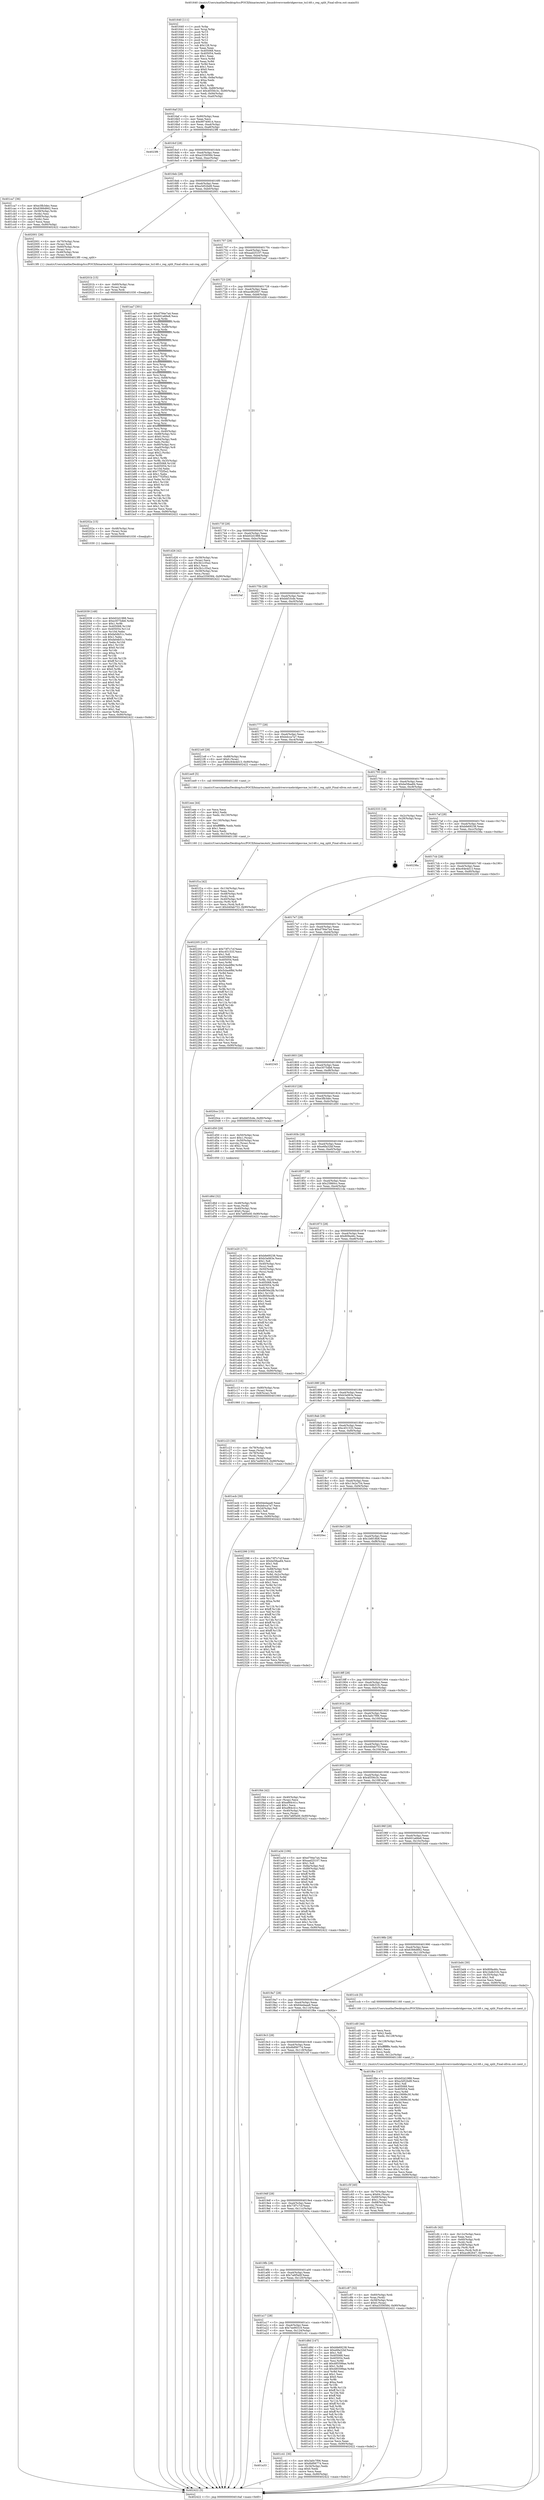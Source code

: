 digraph "0x401640" {
  label = "0x401640 (/mnt/c/Users/mathe/Desktop/tcc/POCII/binaries/extr_linuxdriversvmebridgesvme_tsi148.c_reg_split_Final-ollvm.out::main(0))"
  labelloc = "t"
  node[shape=record]

  Entry [label="",width=0.3,height=0.3,shape=circle,fillcolor=black,style=filled]
  "0x4016af" [label="{
     0x4016af [32]\l
     | [instrs]\l
     &nbsp;&nbsp;0x4016af \<+6\>: mov -0x90(%rbp),%eax\l
     &nbsp;&nbsp;0x4016b5 \<+2\>: mov %eax,%ecx\l
     &nbsp;&nbsp;0x4016b7 \<+6\>: sub $0x99740614,%ecx\l
     &nbsp;&nbsp;0x4016bd \<+6\>: mov %eax,-0xa4(%rbp)\l
     &nbsp;&nbsp;0x4016c3 \<+6\>: mov %ecx,-0xa8(%rbp)\l
     &nbsp;&nbsp;0x4016c9 \<+6\>: je 00000000004023f6 \<main+0xdb6\>\l
  }"]
  "0x4023f6" [label="{
     0x4023f6\l
  }", style=dashed]
  "0x4016cf" [label="{
     0x4016cf [28]\l
     | [instrs]\l
     &nbsp;&nbsp;0x4016cf \<+5\>: jmp 00000000004016d4 \<main+0x94\>\l
     &nbsp;&nbsp;0x4016d4 \<+6\>: mov -0xa4(%rbp),%eax\l
     &nbsp;&nbsp;0x4016da \<+5\>: sub $0xa3356584,%eax\l
     &nbsp;&nbsp;0x4016df \<+6\>: mov %eax,-0xac(%rbp)\l
     &nbsp;&nbsp;0x4016e5 \<+6\>: je 0000000000401ca7 \<main+0x667\>\l
  }"]
  Exit [label="",width=0.3,height=0.3,shape=circle,fillcolor=black,style=filled,peripheries=2]
  "0x401ca7" [label="{
     0x401ca7 [36]\l
     | [instrs]\l
     &nbsp;&nbsp;0x401ca7 \<+5\>: mov $0xe3fb3dec,%eax\l
     &nbsp;&nbsp;0x401cac \<+5\>: mov $0x6366d662,%ecx\l
     &nbsp;&nbsp;0x401cb1 \<+4\>: mov -0x58(%rbp),%rdx\l
     &nbsp;&nbsp;0x401cb5 \<+2\>: mov (%rdx),%esi\l
     &nbsp;&nbsp;0x401cb7 \<+4\>: mov -0x68(%rbp),%rdx\l
     &nbsp;&nbsp;0x401cbb \<+2\>: cmp (%rdx),%esi\l
     &nbsp;&nbsp;0x401cbd \<+3\>: cmovl %ecx,%eax\l
     &nbsp;&nbsp;0x401cc0 \<+6\>: mov %eax,-0x90(%rbp)\l
     &nbsp;&nbsp;0x401cc6 \<+5\>: jmp 0000000000402422 \<main+0xde2\>\l
  }"]
  "0x4016eb" [label="{
     0x4016eb [28]\l
     | [instrs]\l
     &nbsp;&nbsp;0x4016eb \<+5\>: jmp 00000000004016f0 \<main+0xb0\>\l
     &nbsp;&nbsp;0x4016f0 \<+6\>: mov -0xa4(%rbp),%eax\l
     &nbsp;&nbsp;0x4016f6 \<+5\>: sub $0xa3d52bd9,%eax\l
     &nbsp;&nbsp;0x4016fb \<+6\>: mov %eax,-0xb0(%rbp)\l
     &nbsp;&nbsp;0x401701 \<+6\>: je 0000000000402001 \<main+0x9c1\>\l
  }"]
  "0x402039" [label="{
     0x402039 [149]\l
     | [instrs]\l
     &nbsp;&nbsp;0x402039 \<+5\>: mov $0xb02d1988,%ecx\l
     &nbsp;&nbsp;0x40203e \<+6\>: mov $0xe3075db6,%r8d\l
     &nbsp;&nbsp;0x402044 \<+3\>: mov $0x1,%r9b\l
     &nbsp;&nbsp;0x402047 \<+8\>: mov 0x405068,%r10d\l
     &nbsp;&nbsp;0x40204f \<+8\>: mov 0x405054,%r11d\l
     &nbsp;&nbsp;0x402057 \<+3\>: mov %r10d,%ebx\l
     &nbsp;&nbsp;0x40205a \<+6\>: sub $0xfa0db51c,%ebx\l
     &nbsp;&nbsp;0x402060 \<+3\>: sub $0x1,%ebx\l
     &nbsp;&nbsp;0x402063 \<+6\>: add $0xfa0db51c,%ebx\l
     &nbsp;&nbsp;0x402069 \<+4\>: imul %ebx,%r10d\l
     &nbsp;&nbsp;0x40206d \<+4\>: and $0x1,%r10d\l
     &nbsp;&nbsp;0x402071 \<+4\>: cmp $0x0,%r10d\l
     &nbsp;&nbsp;0x402075 \<+4\>: sete %r14b\l
     &nbsp;&nbsp;0x402079 \<+4\>: cmp $0xa,%r11d\l
     &nbsp;&nbsp;0x40207d \<+4\>: setl %r15b\l
     &nbsp;&nbsp;0x402081 \<+3\>: mov %r14b,%r12b\l
     &nbsp;&nbsp;0x402084 \<+4\>: xor $0xff,%r12b\l
     &nbsp;&nbsp;0x402088 \<+3\>: mov %r15b,%r13b\l
     &nbsp;&nbsp;0x40208b \<+4\>: xor $0xff,%r13b\l
     &nbsp;&nbsp;0x40208f \<+4\>: xor $0x0,%r9b\l
     &nbsp;&nbsp;0x402093 \<+3\>: mov %r12b,%al\l
     &nbsp;&nbsp;0x402096 \<+2\>: and $0x0,%al\l
     &nbsp;&nbsp;0x402098 \<+3\>: and %r9b,%r14b\l
     &nbsp;&nbsp;0x40209b \<+3\>: mov %r13b,%dl\l
     &nbsp;&nbsp;0x40209e \<+3\>: and $0x0,%dl\l
     &nbsp;&nbsp;0x4020a1 \<+3\>: and %r9b,%r15b\l
     &nbsp;&nbsp;0x4020a4 \<+3\>: or %r14b,%al\l
     &nbsp;&nbsp;0x4020a7 \<+3\>: or %r15b,%dl\l
     &nbsp;&nbsp;0x4020aa \<+2\>: xor %dl,%al\l
     &nbsp;&nbsp;0x4020ac \<+3\>: or %r13b,%r12b\l
     &nbsp;&nbsp;0x4020af \<+4\>: xor $0xff,%r12b\l
     &nbsp;&nbsp;0x4020b3 \<+4\>: or $0x0,%r9b\l
     &nbsp;&nbsp;0x4020b7 \<+3\>: and %r9b,%r12b\l
     &nbsp;&nbsp;0x4020ba \<+3\>: or %r12b,%al\l
     &nbsp;&nbsp;0x4020bd \<+2\>: test $0x1,%al\l
     &nbsp;&nbsp;0x4020bf \<+4\>: cmovne %r8d,%ecx\l
     &nbsp;&nbsp;0x4020c3 \<+6\>: mov %ecx,-0x90(%rbp)\l
     &nbsp;&nbsp;0x4020c9 \<+5\>: jmp 0000000000402422 \<main+0xde2\>\l
  }"]
  "0x402001" [label="{
     0x402001 [26]\l
     | [instrs]\l
     &nbsp;&nbsp;0x402001 \<+4\>: mov -0x70(%rbp),%rax\l
     &nbsp;&nbsp;0x402005 \<+3\>: mov (%rax),%rdi\l
     &nbsp;&nbsp;0x402008 \<+4\>: mov -0x60(%rbp),%rax\l
     &nbsp;&nbsp;0x40200c \<+3\>: mov (%rax),%rsi\l
     &nbsp;&nbsp;0x40200f \<+4\>: mov -0x48(%rbp),%rax\l
     &nbsp;&nbsp;0x402013 \<+3\>: mov (%rax),%rdx\l
     &nbsp;&nbsp;0x402016 \<+5\>: call 00000000004013f0 \<reg_split\>\l
     | [calls]\l
     &nbsp;&nbsp;0x4013f0 \{1\} (/mnt/c/Users/mathe/Desktop/tcc/POCII/binaries/extr_linuxdriversvmebridgesvme_tsi148.c_reg_split_Final-ollvm.out::reg_split)\l
  }"]
  "0x401707" [label="{
     0x401707 [28]\l
     | [instrs]\l
     &nbsp;&nbsp;0x401707 \<+5\>: jmp 000000000040170c \<main+0xcc\>\l
     &nbsp;&nbsp;0x40170c \<+6\>: mov -0xa4(%rbp),%eax\l
     &nbsp;&nbsp;0x401712 \<+5\>: sub $0xaad25107,%eax\l
     &nbsp;&nbsp;0x401717 \<+6\>: mov %eax,-0xb4(%rbp)\l
     &nbsp;&nbsp;0x40171d \<+6\>: je 0000000000401aa7 \<main+0x467\>\l
  }"]
  "0x40202a" [label="{
     0x40202a [15]\l
     | [instrs]\l
     &nbsp;&nbsp;0x40202a \<+4\>: mov -0x48(%rbp),%rax\l
     &nbsp;&nbsp;0x40202e \<+3\>: mov (%rax),%rax\l
     &nbsp;&nbsp;0x402031 \<+3\>: mov %rax,%rdi\l
     &nbsp;&nbsp;0x402034 \<+5\>: call 0000000000401030 \<free@plt\>\l
     | [calls]\l
     &nbsp;&nbsp;0x401030 \{1\} (unknown)\l
  }"]
  "0x401aa7" [label="{
     0x401aa7 [301]\l
     | [instrs]\l
     &nbsp;&nbsp;0x401aa7 \<+5\>: mov $0xd794e7a4,%eax\l
     &nbsp;&nbsp;0x401aac \<+5\>: mov $0x601a66e8,%ecx\l
     &nbsp;&nbsp;0x401ab1 \<+3\>: mov %rsp,%rdx\l
     &nbsp;&nbsp;0x401ab4 \<+4\>: add $0xfffffffffffffff0,%rdx\l
     &nbsp;&nbsp;0x401ab8 \<+3\>: mov %rdx,%rsp\l
     &nbsp;&nbsp;0x401abb \<+7\>: mov %rdx,-0x88(%rbp)\l
     &nbsp;&nbsp;0x401ac2 \<+3\>: mov %rsp,%rdx\l
     &nbsp;&nbsp;0x401ac5 \<+4\>: add $0xfffffffffffffff0,%rdx\l
     &nbsp;&nbsp;0x401ac9 \<+3\>: mov %rdx,%rsp\l
     &nbsp;&nbsp;0x401acc \<+3\>: mov %rsp,%rsi\l
     &nbsp;&nbsp;0x401acf \<+4\>: add $0xfffffffffffffff0,%rsi\l
     &nbsp;&nbsp;0x401ad3 \<+3\>: mov %rsi,%rsp\l
     &nbsp;&nbsp;0x401ad6 \<+4\>: mov %rsi,-0x80(%rbp)\l
     &nbsp;&nbsp;0x401ada \<+3\>: mov %rsp,%rsi\l
     &nbsp;&nbsp;0x401add \<+4\>: add $0xfffffffffffffff0,%rsi\l
     &nbsp;&nbsp;0x401ae1 \<+3\>: mov %rsi,%rsp\l
     &nbsp;&nbsp;0x401ae4 \<+4\>: mov %rsi,-0x78(%rbp)\l
     &nbsp;&nbsp;0x401ae8 \<+3\>: mov %rsp,%rsi\l
     &nbsp;&nbsp;0x401aeb \<+4\>: add $0xfffffffffffffff0,%rsi\l
     &nbsp;&nbsp;0x401aef \<+3\>: mov %rsi,%rsp\l
     &nbsp;&nbsp;0x401af2 \<+4\>: mov %rsi,-0x70(%rbp)\l
     &nbsp;&nbsp;0x401af6 \<+3\>: mov %rsp,%rsi\l
     &nbsp;&nbsp;0x401af9 \<+4\>: add $0xfffffffffffffff0,%rsi\l
     &nbsp;&nbsp;0x401afd \<+3\>: mov %rsi,%rsp\l
     &nbsp;&nbsp;0x401b00 \<+4\>: mov %rsi,-0x68(%rbp)\l
     &nbsp;&nbsp;0x401b04 \<+3\>: mov %rsp,%rsi\l
     &nbsp;&nbsp;0x401b07 \<+4\>: add $0xfffffffffffffff0,%rsi\l
     &nbsp;&nbsp;0x401b0b \<+3\>: mov %rsi,%rsp\l
     &nbsp;&nbsp;0x401b0e \<+4\>: mov %rsi,-0x60(%rbp)\l
     &nbsp;&nbsp;0x401b12 \<+3\>: mov %rsp,%rsi\l
     &nbsp;&nbsp;0x401b15 \<+4\>: add $0xfffffffffffffff0,%rsi\l
     &nbsp;&nbsp;0x401b19 \<+3\>: mov %rsi,%rsp\l
     &nbsp;&nbsp;0x401b1c \<+4\>: mov %rsi,-0x58(%rbp)\l
     &nbsp;&nbsp;0x401b20 \<+3\>: mov %rsp,%rsi\l
     &nbsp;&nbsp;0x401b23 \<+4\>: add $0xfffffffffffffff0,%rsi\l
     &nbsp;&nbsp;0x401b27 \<+3\>: mov %rsi,%rsp\l
     &nbsp;&nbsp;0x401b2a \<+4\>: mov %rsi,-0x50(%rbp)\l
     &nbsp;&nbsp;0x401b2e \<+3\>: mov %rsp,%rsi\l
     &nbsp;&nbsp;0x401b31 \<+4\>: add $0xfffffffffffffff0,%rsi\l
     &nbsp;&nbsp;0x401b35 \<+3\>: mov %rsi,%rsp\l
     &nbsp;&nbsp;0x401b38 \<+4\>: mov %rsi,-0x48(%rbp)\l
     &nbsp;&nbsp;0x401b3c \<+3\>: mov %rsp,%rsi\l
     &nbsp;&nbsp;0x401b3f \<+4\>: add $0xfffffffffffffff0,%rsi\l
     &nbsp;&nbsp;0x401b43 \<+3\>: mov %rsi,%rsp\l
     &nbsp;&nbsp;0x401b46 \<+4\>: mov %rsi,-0x40(%rbp)\l
     &nbsp;&nbsp;0x401b4a \<+7\>: mov -0x88(%rbp),%rsi\l
     &nbsp;&nbsp;0x401b51 \<+6\>: movl $0x0,(%rsi)\l
     &nbsp;&nbsp;0x401b57 \<+6\>: mov -0x94(%rbp),%edi\l
     &nbsp;&nbsp;0x401b5d \<+2\>: mov %edi,(%rdx)\l
     &nbsp;&nbsp;0x401b5f \<+4\>: mov -0x80(%rbp),%rsi\l
     &nbsp;&nbsp;0x401b63 \<+7\>: mov -0xa0(%rbp),%r8\l
     &nbsp;&nbsp;0x401b6a \<+3\>: mov %r8,(%rsi)\l
     &nbsp;&nbsp;0x401b6d \<+3\>: cmpl $0x2,(%rdx)\l
     &nbsp;&nbsp;0x401b70 \<+4\>: setne %r9b\l
     &nbsp;&nbsp;0x401b74 \<+4\>: and $0x1,%r9b\l
     &nbsp;&nbsp;0x401b78 \<+4\>: mov %r9b,-0x35(%rbp)\l
     &nbsp;&nbsp;0x401b7c \<+8\>: mov 0x405068,%r10d\l
     &nbsp;&nbsp;0x401b84 \<+8\>: mov 0x405054,%r11d\l
     &nbsp;&nbsp;0x401b8c \<+3\>: mov %r10d,%ebx\l
     &nbsp;&nbsp;0x401b8f \<+6\>: add $0x77f2f5e2,%ebx\l
     &nbsp;&nbsp;0x401b95 \<+3\>: sub $0x1,%ebx\l
     &nbsp;&nbsp;0x401b98 \<+6\>: sub $0x77f2f5e2,%ebx\l
     &nbsp;&nbsp;0x401b9e \<+4\>: imul %ebx,%r10d\l
     &nbsp;&nbsp;0x401ba2 \<+4\>: and $0x1,%r10d\l
     &nbsp;&nbsp;0x401ba6 \<+4\>: cmp $0x0,%r10d\l
     &nbsp;&nbsp;0x401baa \<+4\>: sete %r9b\l
     &nbsp;&nbsp;0x401bae \<+4\>: cmp $0xa,%r11d\l
     &nbsp;&nbsp;0x401bb2 \<+4\>: setl %r14b\l
     &nbsp;&nbsp;0x401bb6 \<+3\>: mov %r9b,%r15b\l
     &nbsp;&nbsp;0x401bb9 \<+3\>: and %r14b,%r15b\l
     &nbsp;&nbsp;0x401bbc \<+3\>: xor %r14b,%r9b\l
     &nbsp;&nbsp;0x401bbf \<+3\>: or %r9b,%r15b\l
     &nbsp;&nbsp;0x401bc2 \<+4\>: test $0x1,%r15b\l
     &nbsp;&nbsp;0x401bc6 \<+3\>: cmovne %ecx,%eax\l
     &nbsp;&nbsp;0x401bc9 \<+6\>: mov %eax,-0x90(%rbp)\l
     &nbsp;&nbsp;0x401bcf \<+5\>: jmp 0000000000402422 \<main+0xde2\>\l
  }"]
  "0x401723" [label="{
     0x401723 [28]\l
     | [instrs]\l
     &nbsp;&nbsp;0x401723 \<+5\>: jmp 0000000000401728 \<main+0xe8\>\l
     &nbsp;&nbsp;0x401728 \<+6\>: mov -0xa4(%rbp),%eax\l
     &nbsp;&nbsp;0x40172e \<+5\>: sub $0xacd62647,%eax\l
     &nbsp;&nbsp;0x401733 \<+6\>: mov %eax,-0xb8(%rbp)\l
     &nbsp;&nbsp;0x401739 \<+6\>: je 0000000000401d26 \<main+0x6e6\>\l
  }"]
  "0x40201b" [label="{
     0x40201b [15]\l
     | [instrs]\l
     &nbsp;&nbsp;0x40201b \<+4\>: mov -0x60(%rbp),%rax\l
     &nbsp;&nbsp;0x40201f \<+3\>: mov (%rax),%rax\l
     &nbsp;&nbsp;0x402022 \<+3\>: mov %rax,%rdi\l
     &nbsp;&nbsp;0x402025 \<+5\>: call 0000000000401030 \<free@plt\>\l
     | [calls]\l
     &nbsp;&nbsp;0x401030 \{1\} (unknown)\l
  }"]
  "0x401d26" [label="{
     0x401d26 [42]\l
     | [instrs]\l
     &nbsp;&nbsp;0x401d26 \<+4\>: mov -0x58(%rbp),%rax\l
     &nbsp;&nbsp;0x401d2a \<+2\>: mov (%rax),%ecx\l
     &nbsp;&nbsp;0x401d2c \<+6\>: sub $0x3b1c35a2,%ecx\l
     &nbsp;&nbsp;0x401d32 \<+3\>: add $0x1,%ecx\l
     &nbsp;&nbsp;0x401d35 \<+6\>: add $0x3b1c35a2,%ecx\l
     &nbsp;&nbsp;0x401d3b \<+4\>: mov -0x58(%rbp),%rax\l
     &nbsp;&nbsp;0x401d3f \<+2\>: mov %ecx,(%rax)\l
     &nbsp;&nbsp;0x401d41 \<+10\>: movl $0xa3356584,-0x90(%rbp)\l
     &nbsp;&nbsp;0x401d4b \<+5\>: jmp 0000000000402422 \<main+0xde2\>\l
  }"]
  "0x40173f" [label="{
     0x40173f [28]\l
     | [instrs]\l
     &nbsp;&nbsp;0x40173f \<+5\>: jmp 0000000000401744 \<main+0x104\>\l
     &nbsp;&nbsp;0x401744 \<+6\>: mov -0xa4(%rbp),%eax\l
     &nbsp;&nbsp;0x40174a \<+5\>: sub $0xb02d1988,%eax\l
     &nbsp;&nbsp;0x40174f \<+6\>: mov %eax,-0xbc(%rbp)\l
     &nbsp;&nbsp;0x401755 \<+6\>: je 00000000004023af \<main+0xd6f\>\l
  }"]
  "0x401f1a" [label="{
     0x401f1a [42]\l
     | [instrs]\l
     &nbsp;&nbsp;0x401f1a \<+6\>: mov -0x134(%rbp),%ecx\l
     &nbsp;&nbsp;0x401f20 \<+3\>: imul %eax,%ecx\l
     &nbsp;&nbsp;0x401f23 \<+4\>: mov -0x48(%rbp),%rdi\l
     &nbsp;&nbsp;0x401f27 \<+3\>: mov (%rdi),%rdi\l
     &nbsp;&nbsp;0x401f2a \<+4\>: mov -0x40(%rbp),%r8\l
     &nbsp;&nbsp;0x401f2e \<+3\>: movslq (%r8),%r8\l
     &nbsp;&nbsp;0x401f31 \<+4\>: mov %ecx,(%rdi,%r8,4)\l
     &nbsp;&nbsp;0x401f35 \<+10\>: movl $0x440ab753,-0x90(%rbp)\l
     &nbsp;&nbsp;0x401f3f \<+5\>: jmp 0000000000402422 \<main+0xde2\>\l
  }"]
  "0x4023af" [label="{
     0x4023af\l
  }", style=dashed]
  "0x40175b" [label="{
     0x40175b [28]\l
     | [instrs]\l
     &nbsp;&nbsp;0x40175b \<+5\>: jmp 0000000000401760 \<main+0x120\>\l
     &nbsp;&nbsp;0x401760 \<+6\>: mov -0xa4(%rbp),%eax\l
     &nbsp;&nbsp;0x401766 \<+5\>: sub $0xbbf1fcde,%eax\l
     &nbsp;&nbsp;0x40176b \<+6\>: mov %eax,-0xc0(%rbp)\l
     &nbsp;&nbsp;0x401771 \<+6\>: je 00000000004021e9 \<main+0xba9\>\l
  }"]
  "0x401eee" [label="{
     0x401eee [44]\l
     | [instrs]\l
     &nbsp;&nbsp;0x401eee \<+2\>: xor %ecx,%ecx\l
     &nbsp;&nbsp;0x401ef0 \<+5\>: mov $0x2,%edx\l
     &nbsp;&nbsp;0x401ef5 \<+6\>: mov %edx,-0x130(%rbp)\l
     &nbsp;&nbsp;0x401efb \<+1\>: cltd\l
     &nbsp;&nbsp;0x401efc \<+6\>: mov -0x130(%rbp),%esi\l
     &nbsp;&nbsp;0x401f02 \<+2\>: idiv %esi\l
     &nbsp;&nbsp;0x401f04 \<+6\>: imul $0xfffffffe,%edx,%edx\l
     &nbsp;&nbsp;0x401f0a \<+3\>: sub $0x1,%ecx\l
     &nbsp;&nbsp;0x401f0d \<+2\>: sub %ecx,%edx\l
     &nbsp;&nbsp;0x401f0f \<+6\>: mov %edx,-0x134(%rbp)\l
     &nbsp;&nbsp;0x401f15 \<+5\>: call 0000000000401160 \<next_i\>\l
     | [calls]\l
     &nbsp;&nbsp;0x401160 \{1\} (/mnt/c/Users/mathe/Desktop/tcc/POCII/binaries/extr_linuxdriversvmebridgesvme_tsi148.c_reg_split_Final-ollvm.out::next_i)\l
  }"]
  "0x4021e9" [label="{
     0x4021e9 [28]\l
     | [instrs]\l
     &nbsp;&nbsp;0x4021e9 \<+7\>: mov -0x88(%rbp),%rax\l
     &nbsp;&nbsp;0x4021f0 \<+6\>: movl $0x0,(%rax)\l
     &nbsp;&nbsp;0x4021f6 \<+10\>: movl $0xc64e4d13,-0x90(%rbp)\l
     &nbsp;&nbsp;0x402200 \<+5\>: jmp 0000000000402422 \<main+0xde2\>\l
  }"]
  "0x401777" [label="{
     0x401777 [28]\l
     | [instrs]\l
     &nbsp;&nbsp;0x401777 \<+5\>: jmp 000000000040177c \<main+0x13c\>\l
     &nbsp;&nbsp;0x40177c \<+6\>: mov -0xa4(%rbp),%eax\l
     &nbsp;&nbsp;0x401782 \<+5\>: sub $0xbdcca7a7,%eax\l
     &nbsp;&nbsp;0x401787 \<+6\>: mov %eax,-0xc4(%rbp)\l
     &nbsp;&nbsp;0x40178d \<+6\>: je 0000000000401ee9 \<main+0x8a9\>\l
  }"]
  "0x401d6d" [label="{
     0x401d6d [32]\l
     | [instrs]\l
     &nbsp;&nbsp;0x401d6d \<+4\>: mov -0x48(%rbp),%rdi\l
     &nbsp;&nbsp;0x401d71 \<+3\>: mov %rax,(%rdi)\l
     &nbsp;&nbsp;0x401d74 \<+4\>: mov -0x40(%rbp),%rax\l
     &nbsp;&nbsp;0x401d78 \<+6\>: movl $0x0,(%rax)\l
     &nbsp;&nbsp;0x401d7e \<+10\>: movl $0x7a6f5e0f,-0x90(%rbp)\l
     &nbsp;&nbsp;0x401d88 \<+5\>: jmp 0000000000402422 \<main+0xde2\>\l
  }"]
  "0x401ee9" [label="{
     0x401ee9 [5]\l
     | [instrs]\l
     &nbsp;&nbsp;0x401ee9 \<+5\>: call 0000000000401160 \<next_i\>\l
     | [calls]\l
     &nbsp;&nbsp;0x401160 \{1\} (/mnt/c/Users/mathe/Desktop/tcc/POCII/binaries/extr_linuxdriversvmebridgesvme_tsi148.c_reg_split_Final-ollvm.out::next_i)\l
  }"]
  "0x401793" [label="{
     0x401793 [28]\l
     | [instrs]\l
     &nbsp;&nbsp;0x401793 \<+5\>: jmp 0000000000401798 \<main+0x158\>\l
     &nbsp;&nbsp;0x401798 \<+6\>: mov -0xa4(%rbp),%eax\l
     &nbsp;&nbsp;0x40179e \<+5\>: sub $0xbe58aa84,%eax\l
     &nbsp;&nbsp;0x4017a3 \<+6\>: mov %eax,-0xc8(%rbp)\l
     &nbsp;&nbsp;0x4017a9 \<+6\>: je 0000000000402333 \<main+0xcf3\>\l
  }"]
  "0x401cfc" [label="{
     0x401cfc [42]\l
     | [instrs]\l
     &nbsp;&nbsp;0x401cfc \<+6\>: mov -0x12c(%rbp),%ecx\l
     &nbsp;&nbsp;0x401d02 \<+3\>: imul %eax,%ecx\l
     &nbsp;&nbsp;0x401d05 \<+4\>: mov -0x60(%rbp),%rdi\l
     &nbsp;&nbsp;0x401d09 \<+3\>: mov (%rdi),%rdi\l
     &nbsp;&nbsp;0x401d0c \<+4\>: mov -0x58(%rbp),%r8\l
     &nbsp;&nbsp;0x401d10 \<+3\>: movslq (%r8),%r8\l
     &nbsp;&nbsp;0x401d13 \<+4\>: mov %ecx,(%rdi,%r8,4)\l
     &nbsp;&nbsp;0x401d17 \<+10\>: movl $0xacd62647,-0x90(%rbp)\l
     &nbsp;&nbsp;0x401d21 \<+5\>: jmp 0000000000402422 \<main+0xde2\>\l
  }"]
  "0x402333" [label="{
     0x402333 [18]\l
     | [instrs]\l
     &nbsp;&nbsp;0x402333 \<+3\>: mov -0x2c(%rbp),%eax\l
     &nbsp;&nbsp;0x402336 \<+4\>: lea -0x28(%rbp),%rsp\l
     &nbsp;&nbsp;0x40233a \<+1\>: pop %rbx\l
     &nbsp;&nbsp;0x40233b \<+2\>: pop %r12\l
     &nbsp;&nbsp;0x40233d \<+2\>: pop %r13\l
     &nbsp;&nbsp;0x40233f \<+2\>: pop %r14\l
     &nbsp;&nbsp;0x402341 \<+2\>: pop %r15\l
     &nbsp;&nbsp;0x402343 \<+1\>: pop %rbp\l
     &nbsp;&nbsp;0x402344 \<+1\>: ret\l
  }"]
  "0x4017af" [label="{
     0x4017af [28]\l
     | [instrs]\l
     &nbsp;&nbsp;0x4017af \<+5\>: jmp 00000000004017b4 \<main+0x174\>\l
     &nbsp;&nbsp;0x4017b4 \<+6\>: mov -0xa4(%rbp),%eax\l
     &nbsp;&nbsp;0x4017ba \<+5\>: sub $0xbfe69238,%eax\l
     &nbsp;&nbsp;0x4017bf \<+6\>: mov %eax,-0xcc(%rbp)\l
     &nbsp;&nbsp;0x4017c5 \<+6\>: je 000000000040238a \<main+0xd4a\>\l
  }"]
  "0x401cd0" [label="{
     0x401cd0 [44]\l
     | [instrs]\l
     &nbsp;&nbsp;0x401cd0 \<+2\>: xor %ecx,%ecx\l
     &nbsp;&nbsp;0x401cd2 \<+5\>: mov $0x2,%edx\l
     &nbsp;&nbsp;0x401cd7 \<+6\>: mov %edx,-0x128(%rbp)\l
     &nbsp;&nbsp;0x401cdd \<+1\>: cltd\l
     &nbsp;&nbsp;0x401cde \<+6\>: mov -0x128(%rbp),%esi\l
     &nbsp;&nbsp;0x401ce4 \<+2\>: idiv %esi\l
     &nbsp;&nbsp;0x401ce6 \<+6\>: imul $0xfffffffe,%edx,%edx\l
     &nbsp;&nbsp;0x401cec \<+3\>: sub $0x1,%ecx\l
     &nbsp;&nbsp;0x401cef \<+2\>: sub %ecx,%edx\l
     &nbsp;&nbsp;0x401cf1 \<+6\>: mov %edx,-0x12c(%rbp)\l
     &nbsp;&nbsp;0x401cf7 \<+5\>: call 0000000000401160 \<next_i\>\l
     | [calls]\l
     &nbsp;&nbsp;0x401160 \{1\} (/mnt/c/Users/mathe/Desktop/tcc/POCII/binaries/extr_linuxdriversvmebridgesvme_tsi148.c_reg_split_Final-ollvm.out::next_i)\l
  }"]
  "0x40238a" [label="{
     0x40238a\l
  }", style=dashed]
  "0x4017cb" [label="{
     0x4017cb [28]\l
     | [instrs]\l
     &nbsp;&nbsp;0x4017cb \<+5\>: jmp 00000000004017d0 \<main+0x190\>\l
     &nbsp;&nbsp;0x4017d0 \<+6\>: mov -0xa4(%rbp),%eax\l
     &nbsp;&nbsp;0x4017d6 \<+5\>: sub $0xc64e4d13,%eax\l
     &nbsp;&nbsp;0x4017db \<+6\>: mov %eax,-0xd0(%rbp)\l
     &nbsp;&nbsp;0x4017e1 \<+6\>: je 0000000000402205 \<main+0xbc5\>\l
  }"]
  "0x401c87" [label="{
     0x401c87 [32]\l
     | [instrs]\l
     &nbsp;&nbsp;0x401c87 \<+4\>: mov -0x60(%rbp),%rdi\l
     &nbsp;&nbsp;0x401c8b \<+3\>: mov %rax,(%rdi)\l
     &nbsp;&nbsp;0x401c8e \<+4\>: mov -0x58(%rbp),%rax\l
     &nbsp;&nbsp;0x401c92 \<+6\>: movl $0x0,(%rax)\l
     &nbsp;&nbsp;0x401c98 \<+10\>: movl $0xa3356584,-0x90(%rbp)\l
     &nbsp;&nbsp;0x401ca2 \<+5\>: jmp 0000000000402422 \<main+0xde2\>\l
  }"]
  "0x402205" [label="{
     0x402205 [147]\l
     | [instrs]\l
     &nbsp;&nbsp;0x402205 \<+5\>: mov $0x73f7c7cf,%eax\l
     &nbsp;&nbsp;0x40220a \<+5\>: mov $0xc451533,%ecx\l
     &nbsp;&nbsp;0x40220f \<+2\>: mov $0x1,%dl\l
     &nbsp;&nbsp;0x402211 \<+7\>: mov 0x405068,%esi\l
     &nbsp;&nbsp;0x402218 \<+7\>: mov 0x405054,%edi\l
     &nbsp;&nbsp;0x40221f \<+3\>: mov %esi,%r8d\l
     &nbsp;&nbsp;0x402222 \<+7\>: add $0x5cba4f8d,%r8d\l
     &nbsp;&nbsp;0x402229 \<+4\>: sub $0x1,%r8d\l
     &nbsp;&nbsp;0x40222d \<+7\>: sub $0x5cba4f8d,%r8d\l
     &nbsp;&nbsp;0x402234 \<+4\>: imul %r8d,%esi\l
     &nbsp;&nbsp;0x402238 \<+3\>: and $0x1,%esi\l
     &nbsp;&nbsp;0x40223b \<+3\>: cmp $0x0,%esi\l
     &nbsp;&nbsp;0x40223e \<+4\>: sete %r9b\l
     &nbsp;&nbsp;0x402242 \<+3\>: cmp $0xa,%edi\l
     &nbsp;&nbsp;0x402245 \<+4\>: setl %r10b\l
     &nbsp;&nbsp;0x402249 \<+3\>: mov %r9b,%r11b\l
     &nbsp;&nbsp;0x40224c \<+4\>: xor $0xff,%r11b\l
     &nbsp;&nbsp;0x402250 \<+3\>: mov %r10b,%bl\l
     &nbsp;&nbsp;0x402253 \<+3\>: xor $0xff,%bl\l
     &nbsp;&nbsp;0x402256 \<+3\>: xor $0x1,%dl\l
     &nbsp;&nbsp;0x402259 \<+3\>: mov %r11b,%r14b\l
     &nbsp;&nbsp;0x40225c \<+4\>: and $0xff,%r14b\l
     &nbsp;&nbsp;0x402260 \<+3\>: and %dl,%r9b\l
     &nbsp;&nbsp;0x402263 \<+3\>: mov %bl,%r15b\l
     &nbsp;&nbsp;0x402266 \<+4\>: and $0xff,%r15b\l
     &nbsp;&nbsp;0x40226a \<+3\>: and %dl,%r10b\l
     &nbsp;&nbsp;0x40226d \<+3\>: or %r9b,%r14b\l
     &nbsp;&nbsp;0x402270 \<+3\>: or %r10b,%r15b\l
     &nbsp;&nbsp;0x402273 \<+3\>: xor %r15b,%r14b\l
     &nbsp;&nbsp;0x402276 \<+3\>: or %bl,%r11b\l
     &nbsp;&nbsp;0x402279 \<+4\>: xor $0xff,%r11b\l
     &nbsp;&nbsp;0x40227d \<+3\>: or $0x1,%dl\l
     &nbsp;&nbsp;0x402280 \<+3\>: and %dl,%r11b\l
     &nbsp;&nbsp;0x402283 \<+3\>: or %r11b,%r14b\l
     &nbsp;&nbsp;0x402286 \<+4\>: test $0x1,%r14b\l
     &nbsp;&nbsp;0x40228a \<+3\>: cmovne %ecx,%eax\l
     &nbsp;&nbsp;0x40228d \<+6\>: mov %eax,-0x90(%rbp)\l
     &nbsp;&nbsp;0x402293 \<+5\>: jmp 0000000000402422 \<main+0xde2\>\l
  }"]
  "0x4017e7" [label="{
     0x4017e7 [28]\l
     | [instrs]\l
     &nbsp;&nbsp;0x4017e7 \<+5\>: jmp 00000000004017ec \<main+0x1ac\>\l
     &nbsp;&nbsp;0x4017ec \<+6\>: mov -0xa4(%rbp),%eax\l
     &nbsp;&nbsp;0x4017f2 \<+5\>: sub $0xd794e7a4,%eax\l
     &nbsp;&nbsp;0x4017f7 \<+6\>: mov %eax,-0xd4(%rbp)\l
     &nbsp;&nbsp;0x4017fd \<+6\>: je 0000000000402345 \<main+0xd05\>\l
  }"]
  "0x401a33" [label="{
     0x401a33\l
  }", style=dashed]
  "0x402345" [label="{
     0x402345\l
  }", style=dashed]
  "0x401803" [label="{
     0x401803 [28]\l
     | [instrs]\l
     &nbsp;&nbsp;0x401803 \<+5\>: jmp 0000000000401808 \<main+0x1c8\>\l
     &nbsp;&nbsp;0x401808 \<+6\>: mov -0xa4(%rbp),%eax\l
     &nbsp;&nbsp;0x40180e \<+5\>: sub $0xe3075db6,%eax\l
     &nbsp;&nbsp;0x401813 \<+6\>: mov %eax,-0xd8(%rbp)\l
     &nbsp;&nbsp;0x401819 \<+6\>: je 00000000004020ce \<main+0xa8e\>\l
  }"]
  "0x401c41" [label="{
     0x401c41 [30]\l
     | [instrs]\l
     &nbsp;&nbsp;0x401c41 \<+5\>: mov $0x3a0c7f06,%eax\l
     &nbsp;&nbsp;0x401c46 \<+5\>: mov $0x6bf06774,%ecx\l
     &nbsp;&nbsp;0x401c4b \<+3\>: mov -0x34(%rbp),%edx\l
     &nbsp;&nbsp;0x401c4e \<+3\>: cmp $0x0,%edx\l
     &nbsp;&nbsp;0x401c51 \<+3\>: cmove %ecx,%eax\l
     &nbsp;&nbsp;0x401c54 \<+6\>: mov %eax,-0x90(%rbp)\l
     &nbsp;&nbsp;0x401c5a \<+5\>: jmp 0000000000402422 \<main+0xde2\>\l
  }"]
  "0x4020ce" [label="{
     0x4020ce [15]\l
     | [instrs]\l
     &nbsp;&nbsp;0x4020ce \<+10\>: movl $0xbbf1fcde,-0x90(%rbp)\l
     &nbsp;&nbsp;0x4020d8 \<+5\>: jmp 0000000000402422 \<main+0xde2\>\l
  }"]
  "0x40181f" [label="{
     0x40181f [28]\l
     | [instrs]\l
     &nbsp;&nbsp;0x40181f \<+5\>: jmp 0000000000401824 \<main+0x1e4\>\l
     &nbsp;&nbsp;0x401824 \<+6\>: mov -0xa4(%rbp),%eax\l
     &nbsp;&nbsp;0x40182a \<+5\>: sub $0xe3fb3dec,%eax\l
     &nbsp;&nbsp;0x40182f \<+6\>: mov %eax,-0xdc(%rbp)\l
     &nbsp;&nbsp;0x401835 \<+6\>: je 0000000000401d50 \<main+0x710\>\l
  }"]
  "0x401a17" [label="{
     0x401a17 [28]\l
     | [instrs]\l
     &nbsp;&nbsp;0x401a17 \<+5\>: jmp 0000000000401a1c \<main+0x3dc\>\l
     &nbsp;&nbsp;0x401a1c \<+6\>: mov -0xa4(%rbp),%eax\l
     &nbsp;&nbsp;0x401a22 \<+5\>: sub $0x7ee90319,%eax\l
     &nbsp;&nbsp;0x401a27 \<+6\>: mov %eax,-0x124(%rbp)\l
     &nbsp;&nbsp;0x401a2d \<+6\>: je 0000000000401c41 \<main+0x601\>\l
  }"]
  "0x401d50" [label="{
     0x401d50 [29]\l
     | [instrs]\l
     &nbsp;&nbsp;0x401d50 \<+4\>: mov -0x50(%rbp),%rax\l
     &nbsp;&nbsp;0x401d54 \<+6\>: movl $0x1,(%rax)\l
     &nbsp;&nbsp;0x401d5a \<+4\>: mov -0x50(%rbp),%rax\l
     &nbsp;&nbsp;0x401d5e \<+3\>: movslq (%rax),%rax\l
     &nbsp;&nbsp;0x401d61 \<+4\>: shl $0x2,%rax\l
     &nbsp;&nbsp;0x401d65 \<+3\>: mov %rax,%rdi\l
     &nbsp;&nbsp;0x401d68 \<+5\>: call 0000000000401050 \<malloc@plt\>\l
     | [calls]\l
     &nbsp;&nbsp;0x401050 \{1\} (unknown)\l
  }"]
  "0x40183b" [label="{
     0x40183b [28]\l
     | [instrs]\l
     &nbsp;&nbsp;0x40183b \<+5\>: jmp 0000000000401840 \<main+0x200\>\l
     &nbsp;&nbsp;0x401840 \<+6\>: mov -0xa4(%rbp),%eax\l
     &nbsp;&nbsp;0x401846 \<+5\>: sub $0xe6fa32bf,%eax\l
     &nbsp;&nbsp;0x40184b \<+6\>: mov %eax,-0xe0(%rbp)\l
     &nbsp;&nbsp;0x401851 \<+6\>: je 0000000000401e20 \<main+0x7e0\>\l
  }"]
  "0x401d8d" [label="{
     0x401d8d [147]\l
     | [instrs]\l
     &nbsp;&nbsp;0x401d8d \<+5\>: mov $0xbfe69238,%eax\l
     &nbsp;&nbsp;0x401d92 \<+5\>: mov $0xe6fa32bf,%ecx\l
     &nbsp;&nbsp;0x401d97 \<+2\>: mov $0x1,%dl\l
     &nbsp;&nbsp;0x401d99 \<+7\>: mov 0x405068,%esi\l
     &nbsp;&nbsp;0x401da0 \<+7\>: mov 0x405054,%edi\l
     &nbsp;&nbsp;0x401da7 \<+3\>: mov %esi,%r8d\l
     &nbsp;&nbsp;0x401daa \<+7\>: add $0x485599ae,%r8d\l
     &nbsp;&nbsp;0x401db1 \<+4\>: sub $0x1,%r8d\l
     &nbsp;&nbsp;0x401db5 \<+7\>: sub $0x485599ae,%r8d\l
     &nbsp;&nbsp;0x401dbc \<+4\>: imul %r8d,%esi\l
     &nbsp;&nbsp;0x401dc0 \<+3\>: and $0x1,%esi\l
     &nbsp;&nbsp;0x401dc3 \<+3\>: cmp $0x0,%esi\l
     &nbsp;&nbsp;0x401dc6 \<+4\>: sete %r9b\l
     &nbsp;&nbsp;0x401dca \<+3\>: cmp $0xa,%edi\l
     &nbsp;&nbsp;0x401dcd \<+4\>: setl %r10b\l
     &nbsp;&nbsp;0x401dd1 \<+3\>: mov %r9b,%r11b\l
     &nbsp;&nbsp;0x401dd4 \<+4\>: xor $0xff,%r11b\l
     &nbsp;&nbsp;0x401dd8 \<+3\>: mov %r10b,%bl\l
     &nbsp;&nbsp;0x401ddb \<+3\>: xor $0xff,%bl\l
     &nbsp;&nbsp;0x401dde \<+3\>: xor $0x1,%dl\l
     &nbsp;&nbsp;0x401de1 \<+3\>: mov %r11b,%r14b\l
     &nbsp;&nbsp;0x401de4 \<+4\>: and $0xff,%r14b\l
     &nbsp;&nbsp;0x401de8 \<+3\>: and %dl,%r9b\l
     &nbsp;&nbsp;0x401deb \<+3\>: mov %bl,%r15b\l
     &nbsp;&nbsp;0x401dee \<+4\>: and $0xff,%r15b\l
     &nbsp;&nbsp;0x401df2 \<+3\>: and %dl,%r10b\l
     &nbsp;&nbsp;0x401df5 \<+3\>: or %r9b,%r14b\l
     &nbsp;&nbsp;0x401df8 \<+3\>: or %r10b,%r15b\l
     &nbsp;&nbsp;0x401dfb \<+3\>: xor %r15b,%r14b\l
     &nbsp;&nbsp;0x401dfe \<+3\>: or %bl,%r11b\l
     &nbsp;&nbsp;0x401e01 \<+4\>: xor $0xff,%r11b\l
     &nbsp;&nbsp;0x401e05 \<+3\>: or $0x1,%dl\l
     &nbsp;&nbsp;0x401e08 \<+3\>: and %dl,%r11b\l
     &nbsp;&nbsp;0x401e0b \<+3\>: or %r11b,%r14b\l
     &nbsp;&nbsp;0x401e0e \<+4\>: test $0x1,%r14b\l
     &nbsp;&nbsp;0x401e12 \<+3\>: cmovne %ecx,%eax\l
     &nbsp;&nbsp;0x401e15 \<+6\>: mov %eax,-0x90(%rbp)\l
     &nbsp;&nbsp;0x401e1b \<+5\>: jmp 0000000000402422 \<main+0xde2\>\l
  }"]
  "0x401e20" [label="{
     0x401e20 [171]\l
     | [instrs]\l
     &nbsp;&nbsp;0x401e20 \<+5\>: mov $0xbfe69238,%eax\l
     &nbsp;&nbsp;0x401e25 \<+5\>: mov $0xb3a063e,%ecx\l
     &nbsp;&nbsp;0x401e2a \<+2\>: mov $0x1,%dl\l
     &nbsp;&nbsp;0x401e2c \<+4\>: mov -0x40(%rbp),%rsi\l
     &nbsp;&nbsp;0x401e30 \<+2\>: mov (%rsi),%edi\l
     &nbsp;&nbsp;0x401e32 \<+4\>: mov -0x50(%rbp),%rsi\l
     &nbsp;&nbsp;0x401e36 \<+2\>: cmp (%rsi),%edi\l
     &nbsp;&nbsp;0x401e38 \<+4\>: setl %r8b\l
     &nbsp;&nbsp;0x401e3c \<+4\>: and $0x1,%r8b\l
     &nbsp;&nbsp;0x401e40 \<+4\>: mov %r8b,-0x2d(%rbp)\l
     &nbsp;&nbsp;0x401e44 \<+7\>: mov 0x405068,%edi\l
     &nbsp;&nbsp;0x401e4b \<+8\>: mov 0x405054,%r9d\l
     &nbsp;&nbsp;0x401e53 \<+3\>: mov %edi,%r10d\l
     &nbsp;&nbsp;0x401e56 \<+7\>: sub $0x8656e2fb,%r10d\l
     &nbsp;&nbsp;0x401e5d \<+4\>: sub $0x1,%r10d\l
     &nbsp;&nbsp;0x401e61 \<+7\>: add $0x8656e2fb,%r10d\l
     &nbsp;&nbsp;0x401e68 \<+4\>: imul %r10d,%edi\l
     &nbsp;&nbsp;0x401e6c \<+3\>: and $0x1,%edi\l
     &nbsp;&nbsp;0x401e6f \<+3\>: cmp $0x0,%edi\l
     &nbsp;&nbsp;0x401e72 \<+4\>: sete %r8b\l
     &nbsp;&nbsp;0x401e76 \<+4\>: cmp $0xa,%r9d\l
     &nbsp;&nbsp;0x401e7a \<+4\>: setl %r11b\l
     &nbsp;&nbsp;0x401e7e \<+3\>: mov %r8b,%bl\l
     &nbsp;&nbsp;0x401e81 \<+3\>: xor $0xff,%bl\l
     &nbsp;&nbsp;0x401e84 \<+3\>: mov %r11b,%r14b\l
     &nbsp;&nbsp;0x401e87 \<+4\>: xor $0xff,%r14b\l
     &nbsp;&nbsp;0x401e8b \<+3\>: xor $0x1,%dl\l
     &nbsp;&nbsp;0x401e8e \<+3\>: mov %bl,%r15b\l
     &nbsp;&nbsp;0x401e91 \<+4\>: and $0xff,%r15b\l
     &nbsp;&nbsp;0x401e95 \<+3\>: and %dl,%r8b\l
     &nbsp;&nbsp;0x401e98 \<+3\>: mov %r14b,%r12b\l
     &nbsp;&nbsp;0x401e9b \<+4\>: and $0xff,%r12b\l
     &nbsp;&nbsp;0x401e9f \<+3\>: and %dl,%r11b\l
     &nbsp;&nbsp;0x401ea2 \<+3\>: or %r8b,%r15b\l
     &nbsp;&nbsp;0x401ea5 \<+3\>: or %r11b,%r12b\l
     &nbsp;&nbsp;0x401ea8 \<+3\>: xor %r12b,%r15b\l
     &nbsp;&nbsp;0x401eab \<+3\>: or %r14b,%bl\l
     &nbsp;&nbsp;0x401eae \<+3\>: xor $0xff,%bl\l
     &nbsp;&nbsp;0x401eb1 \<+3\>: or $0x1,%dl\l
     &nbsp;&nbsp;0x401eb4 \<+2\>: and %dl,%bl\l
     &nbsp;&nbsp;0x401eb6 \<+3\>: or %bl,%r15b\l
     &nbsp;&nbsp;0x401eb9 \<+4\>: test $0x1,%r15b\l
     &nbsp;&nbsp;0x401ebd \<+3\>: cmovne %ecx,%eax\l
     &nbsp;&nbsp;0x401ec0 \<+6\>: mov %eax,-0x90(%rbp)\l
     &nbsp;&nbsp;0x401ec6 \<+5\>: jmp 0000000000402422 \<main+0xde2\>\l
  }"]
  "0x401857" [label="{
     0x401857 [28]\l
     | [instrs]\l
     &nbsp;&nbsp;0x401857 \<+5\>: jmp 000000000040185c \<main+0x21c\>\l
     &nbsp;&nbsp;0x40185c \<+6\>: mov -0xa4(%rbp),%eax\l
     &nbsp;&nbsp;0x401862 \<+5\>: sub $0x25860cc,%eax\l
     &nbsp;&nbsp;0x401867 \<+6\>: mov %eax,-0xe4(%rbp)\l
     &nbsp;&nbsp;0x40186d \<+6\>: je 00000000004021da \<main+0xb9a\>\l
  }"]
  "0x4019fb" [label="{
     0x4019fb [28]\l
     | [instrs]\l
     &nbsp;&nbsp;0x4019fb \<+5\>: jmp 0000000000401a00 \<main+0x3c0\>\l
     &nbsp;&nbsp;0x401a00 \<+6\>: mov -0xa4(%rbp),%eax\l
     &nbsp;&nbsp;0x401a06 \<+5\>: sub $0x7a6f5e0f,%eax\l
     &nbsp;&nbsp;0x401a0b \<+6\>: mov %eax,-0x120(%rbp)\l
     &nbsp;&nbsp;0x401a11 \<+6\>: je 0000000000401d8d \<main+0x74d\>\l
  }"]
  "0x4021da" [label="{
     0x4021da\l
  }", style=dashed]
  "0x401873" [label="{
     0x401873 [28]\l
     | [instrs]\l
     &nbsp;&nbsp;0x401873 \<+5\>: jmp 0000000000401878 \<main+0x238\>\l
     &nbsp;&nbsp;0x401878 \<+6\>: mov -0xa4(%rbp),%eax\l
     &nbsp;&nbsp;0x40187e \<+5\>: sub $0x809a46c,%eax\l
     &nbsp;&nbsp;0x401883 \<+6\>: mov %eax,-0xe8(%rbp)\l
     &nbsp;&nbsp;0x401889 \<+6\>: je 0000000000401c13 \<main+0x5d3\>\l
  }"]
  "0x40240a" [label="{
     0x40240a\l
  }", style=dashed]
  "0x401c13" [label="{
     0x401c13 [16]\l
     | [instrs]\l
     &nbsp;&nbsp;0x401c13 \<+4\>: mov -0x80(%rbp),%rax\l
     &nbsp;&nbsp;0x401c17 \<+3\>: mov (%rax),%rax\l
     &nbsp;&nbsp;0x401c1a \<+4\>: mov 0x8(%rax),%rdi\l
     &nbsp;&nbsp;0x401c1e \<+5\>: call 0000000000401060 \<atoi@plt\>\l
     | [calls]\l
     &nbsp;&nbsp;0x401060 \{1\} (unknown)\l
  }"]
  "0x40188f" [label="{
     0x40188f [28]\l
     | [instrs]\l
     &nbsp;&nbsp;0x40188f \<+5\>: jmp 0000000000401894 \<main+0x254\>\l
     &nbsp;&nbsp;0x401894 \<+6\>: mov -0xa4(%rbp),%eax\l
     &nbsp;&nbsp;0x40189a \<+5\>: sub $0xb3a063e,%eax\l
     &nbsp;&nbsp;0x40189f \<+6\>: mov %eax,-0xec(%rbp)\l
     &nbsp;&nbsp;0x4018a5 \<+6\>: je 0000000000401ecb \<main+0x88b\>\l
  }"]
  "0x4019df" [label="{
     0x4019df [28]\l
     | [instrs]\l
     &nbsp;&nbsp;0x4019df \<+5\>: jmp 00000000004019e4 \<main+0x3a4\>\l
     &nbsp;&nbsp;0x4019e4 \<+6\>: mov -0xa4(%rbp),%eax\l
     &nbsp;&nbsp;0x4019ea \<+5\>: sub $0x73f7c7cf,%eax\l
     &nbsp;&nbsp;0x4019ef \<+6\>: mov %eax,-0x11c(%rbp)\l
     &nbsp;&nbsp;0x4019f5 \<+6\>: je 000000000040240a \<main+0xdca\>\l
  }"]
  "0x401ecb" [label="{
     0x401ecb [30]\l
     | [instrs]\l
     &nbsp;&nbsp;0x401ecb \<+5\>: mov $0x64edaaa8,%eax\l
     &nbsp;&nbsp;0x401ed0 \<+5\>: mov $0xbdcca7a7,%ecx\l
     &nbsp;&nbsp;0x401ed5 \<+3\>: mov -0x2d(%rbp),%dl\l
     &nbsp;&nbsp;0x401ed8 \<+3\>: test $0x1,%dl\l
     &nbsp;&nbsp;0x401edb \<+3\>: cmovne %ecx,%eax\l
     &nbsp;&nbsp;0x401ede \<+6\>: mov %eax,-0x90(%rbp)\l
     &nbsp;&nbsp;0x401ee4 \<+5\>: jmp 0000000000402422 \<main+0xde2\>\l
  }"]
  "0x4018ab" [label="{
     0x4018ab [28]\l
     | [instrs]\l
     &nbsp;&nbsp;0x4018ab \<+5\>: jmp 00000000004018b0 \<main+0x270\>\l
     &nbsp;&nbsp;0x4018b0 \<+6\>: mov -0xa4(%rbp),%eax\l
     &nbsp;&nbsp;0x4018b6 \<+5\>: sub $0xc451533,%eax\l
     &nbsp;&nbsp;0x4018bb \<+6\>: mov %eax,-0xf0(%rbp)\l
     &nbsp;&nbsp;0x4018c1 \<+6\>: je 0000000000402298 \<main+0xc58\>\l
  }"]
  "0x401c5f" [label="{
     0x401c5f [40]\l
     | [instrs]\l
     &nbsp;&nbsp;0x401c5f \<+4\>: mov -0x70(%rbp),%rax\l
     &nbsp;&nbsp;0x401c63 \<+7\>: movq $0x64,(%rax)\l
     &nbsp;&nbsp;0x401c6a \<+4\>: mov -0x68(%rbp),%rax\l
     &nbsp;&nbsp;0x401c6e \<+6\>: movl $0x1,(%rax)\l
     &nbsp;&nbsp;0x401c74 \<+4\>: mov -0x68(%rbp),%rax\l
     &nbsp;&nbsp;0x401c78 \<+3\>: movslq (%rax),%rax\l
     &nbsp;&nbsp;0x401c7b \<+4\>: shl $0x2,%rax\l
     &nbsp;&nbsp;0x401c7f \<+3\>: mov %rax,%rdi\l
     &nbsp;&nbsp;0x401c82 \<+5\>: call 0000000000401050 \<malloc@plt\>\l
     | [calls]\l
     &nbsp;&nbsp;0x401050 \{1\} (unknown)\l
  }"]
  "0x402298" [label="{
     0x402298 [155]\l
     | [instrs]\l
     &nbsp;&nbsp;0x402298 \<+5\>: mov $0x73f7c7cf,%eax\l
     &nbsp;&nbsp;0x40229d \<+5\>: mov $0xbe58aa84,%ecx\l
     &nbsp;&nbsp;0x4022a2 \<+2\>: mov $0x1,%dl\l
     &nbsp;&nbsp;0x4022a4 \<+2\>: xor %esi,%esi\l
     &nbsp;&nbsp;0x4022a6 \<+7\>: mov -0x88(%rbp),%rdi\l
     &nbsp;&nbsp;0x4022ad \<+3\>: mov (%rdi),%r8d\l
     &nbsp;&nbsp;0x4022b0 \<+4\>: mov %r8d,-0x2c(%rbp)\l
     &nbsp;&nbsp;0x4022b4 \<+8\>: mov 0x405068,%r8d\l
     &nbsp;&nbsp;0x4022bc \<+8\>: mov 0x405054,%r9d\l
     &nbsp;&nbsp;0x4022c4 \<+3\>: sub $0x1,%esi\l
     &nbsp;&nbsp;0x4022c7 \<+3\>: mov %r8d,%r10d\l
     &nbsp;&nbsp;0x4022ca \<+3\>: add %esi,%r10d\l
     &nbsp;&nbsp;0x4022cd \<+4\>: imul %r10d,%r8d\l
     &nbsp;&nbsp;0x4022d1 \<+4\>: and $0x1,%r8d\l
     &nbsp;&nbsp;0x4022d5 \<+4\>: cmp $0x0,%r8d\l
     &nbsp;&nbsp;0x4022d9 \<+4\>: sete %r11b\l
     &nbsp;&nbsp;0x4022dd \<+4\>: cmp $0xa,%r9d\l
     &nbsp;&nbsp;0x4022e1 \<+3\>: setl %bl\l
     &nbsp;&nbsp;0x4022e4 \<+3\>: mov %r11b,%r14b\l
     &nbsp;&nbsp;0x4022e7 \<+4\>: xor $0xff,%r14b\l
     &nbsp;&nbsp;0x4022eb \<+3\>: mov %bl,%r15b\l
     &nbsp;&nbsp;0x4022ee \<+4\>: xor $0xff,%r15b\l
     &nbsp;&nbsp;0x4022f2 \<+3\>: xor $0x1,%dl\l
     &nbsp;&nbsp;0x4022f5 \<+3\>: mov %r14b,%r12b\l
     &nbsp;&nbsp;0x4022f8 \<+4\>: and $0xff,%r12b\l
     &nbsp;&nbsp;0x4022fc \<+3\>: and %dl,%r11b\l
     &nbsp;&nbsp;0x4022ff \<+3\>: mov %r15b,%r13b\l
     &nbsp;&nbsp;0x402302 \<+4\>: and $0xff,%r13b\l
     &nbsp;&nbsp;0x402306 \<+2\>: and %dl,%bl\l
     &nbsp;&nbsp;0x402308 \<+3\>: or %r11b,%r12b\l
     &nbsp;&nbsp;0x40230b \<+3\>: or %bl,%r13b\l
     &nbsp;&nbsp;0x40230e \<+3\>: xor %r13b,%r12b\l
     &nbsp;&nbsp;0x402311 \<+3\>: or %r15b,%r14b\l
     &nbsp;&nbsp;0x402314 \<+4\>: xor $0xff,%r14b\l
     &nbsp;&nbsp;0x402318 \<+3\>: or $0x1,%dl\l
     &nbsp;&nbsp;0x40231b \<+3\>: and %dl,%r14b\l
     &nbsp;&nbsp;0x40231e \<+3\>: or %r14b,%r12b\l
     &nbsp;&nbsp;0x402321 \<+4\>: test $0x1,%r12b\l
     &nbsp;&nbsp;0x402325 \<+3\>: cmovne %ecx,%eax\l
     &nbsp;&nbsp;0x402328 \<+6\>: mov %eax,-0x90(%rbp)\l
     &nbsp;&nbsp;0x40232e \<+5\>: jmp 0000000000402422 \<main+0xde2\>\l
  }"]
  "0x4018c7" [label="{
     0x4018c7 [28]\l
     | [instrs]\l
     &nbsp;&nbsp;0x4018c7 \<+5\>: jmp 00000000004018cc \<main+0x28c\>\l
     &nbsp;&nbsp;0x4018cc \<+6\>: mov -0xa4(%rbp),%eax\l
     &nbsp;&nbsp;0x4018d2 \<+5\>: sub $0x13e2a754,%eax\l
     &nbsp;&nbsp;0x4018d7 \<+6\>: mov %eax,-0xf4(%rbp)\l
     &nbsp;&nbsp;0x4018dd \<+6\>: je 00000000004020ec \<main+0xaac\>\l
  }"]
  "0x4019c3" [label="{
     0x4019c3 [28]\l
     | [instrs]\l
     &nbsp;&nbsp;0x4019c3 \<+5\>: jmp 00000000004019c8 \<main+0x388\>\l
     &nbsp;&nbsp;0x4019c8 \<+6\>: mov -0xa4(%rbp),%eax\l
     &nbsp;&nbsp;0x4019ce \<+5\>: sub $0x6bf06774,%eax\l
     &nbsp;&nbsp;0x4019d3 \<+6\>: mov %eax,-0x118(%rbp)\l
     &nbsp;&nbsp;0x4019d9 \<+6\>: je 0000000000401c5f \<main+0x61f\>\l
  }"]
  "0x4020ec" [label="{
     0x4020ec\l
  }", style=dashed]
  "0x4018e3" [label="{
     0x4018e3 [28]\l
     | [instrs]\l
     &nbsp;&nbsp;0x4018e3 \<+5\>: jmp 00000000004018e8 \<main+0x2a8\>\l
     &nbsp;&nbsp;0x4018e8 \<+6\>: mov -0xa4(%rbp),%eax\l
     &nbsp;&nbsp;0x4018ee \<+5\>: sub $0x1b6f18b8,%eax\l
     &nbsp;&nbsp;0x4018f3 \<+6\>: mov %eax,-0xf8(%rbp)\l
     &nbsp;&nbsp;0x4018f9 \<+6\>: je 0000000000402142 \<main+0xb02\>\l
  }"]
  "0x401f6e" [label="{
     0x401f6e [147]\l
     | [instrs]\l
     &nbsp;&nbsp;0x401f6e \<+5\>: mov $0xb02d1988,%eax\l
     &nbsp;&nbsp;0x401f73 \<+5\>: mov $0xa3d52bd9,%ecx\l
     &nbsp;&nbsp;0x401f78 \<+2\>: mov $0x1,%dl\l
     &nbsp;&nbsp;0x401f7a \<+7\>: mov 0x405068,%esi\l
     &nbsp;&nbsp;0x401f81 \<+7\>: mov 0x405054,%edi\l
     &nbsp;&nbsp;0x401f88 \<+3\>: mov %esi,%r8d\l
     &nbsp;&nbsp;0x401f8b \<+7\>: sub $0x10699c30,%r8d\l
     &nbsp;&nbsp;0x401f92 \<+4\>: sub $0x1,%r8d\l
     &nbsp;&nbsp;0x401f96 \<+7\>: add $0x10699c30,%r8d\l
     &nbsp;&nbsp;0x401f9d \<+4\>: imul %r8d,%esi\l
     &nbsp;&nbsp;0x401fa1 \<+3\>: and $0x1,%esi\l
     &nbsp;&nbsp;0x401fa4 \<+3\>: cmp $0x0,%esi\l
     &nbsp;&nbsp;0x401fa7 \<+4\>: sete %r9b\l
     &nbsp;&nbsp;0x401fab \<+3\>: cmp $0xa,%edi\l
     &nbsp;&nbsp;0x401fae \<+4\>: setl %r10b\l
     &nbsp;&nbsp;0x401fb2 \<+3\>: mov %r9b,%r11b\l
     &nbsp;&nbsp;0x401fb5 \<+4\>: xor $0xff,%r11b\l
     &nbsp;&nbsp;0x401fb9 \<+3\>: mov %r10b,%bl\l
     &nbsp;&nbsp;0x401fbc \<+3\>: xor $0xff,%bl\l
     &nbsp;&nbsp;0x401fbf \<+3\>: xor $0x0,%dl\l
     &nbsp;&nbsp;0x401fc2 \<+3\>: mov %r11b,%r14b\l
     &nbsp;&nbsp;0x401fc5 \<+4\>: and $0x0,%r14b\l
     &nbsp;&nbsp;0x401fc9 \<+3\>: and %dl,%r9b\l
     &nbsp;&nbsp;0x401fcc \<+3\>: mov %bl,%r15b\l
     &nbsp;&nbsp;0x401fcf \<+4\>: and $0x0,%r15b\l
     &nbsp;&nbsp;0x401fd3 \<+3\>: and %dl,%r10b\l
     &nbsp;&nbsp;0x401fd6 \<+3\>: or %r9b,%r14b\l
     &nbsp;&nbsp;0x401fd9 \<+3\>: or %r10b,%r15b\l
     &nbsp;&nbsp;0x401fdc \<+3\>: xor %r15b,%r14b\l
     &nbsp;&nbsp;0x401fdf \<+3\>: or %bl,%r11b\l
     &nbsp;&nbsp;0x401fe2 \<+4\>: xor $0xff,%r11b\l
     &nbsp;&nbsp;0x401fe6 \<+3\>: or $0x0,%dl\l
     &nbsp;&nbsp;0x401fe9 \<+3\>: and %dl,%r11b\l
     &nbsp;&nbsp;0x401fec \<+3\>: or %r11b,%r14b\l
     &nbsp;&nbsp;0x401fef \<+4\>: test $0x1,%r14b\l
     &nbsp;&nbsp;0x401ff3 \<+3\>: cmovne %ecx,%eax\l
     &nbsp;&nbsp;0x401ff6 \<+6\>: mov %eax,-0x90(%rbp)\l
     &nbsp;&nbsp;0x401ffc \<+5\>: jmp 0000000000402422 \<main+0xde2\>\l
  }"]
  "0x402142" [label="{
     0x402142\l
  }", style=dashed]
  "0x4018ff" [label="{
     0x4018ff [28]\l
     | [instrs]\l
     &nbsp;&nbsp;0x4018ff \<+5\>: jmp 0000000000401904 \<main+0x2c4\>\l
     &nbsp;&nbsp;0x401904 \<+6\>: mov -0xa4(%rbp),%eax\l
     &nbsp;&nbsp;0x40190a \<+5\>: sub $0x1bdb31fc,%eax\l
     &nbsp;&nbsp;0x40190f \<+6\>: mov %eax,-0xfc(%rbp)\l
     &nbsp;&nbsp;0x401915 \<+6\>: je 0000000000401bf2 \<main+0x5b2\>\l
  }"]
  "0x4019a7" [label="{
     0x4019a7 [28]\l
     | [instrs]\l
     &nbsp;&nbsp;0x4019a7 \<+5\>: jmp 00000000004019ac \<main+0x36c\>\l
     &nbsp;&nbsp;0x4019ac \<+6\>: mov -0xa4(%rbp),%eax\l
     &nbsp;&nbsp;0x4019b2 \<+5\>: sub $0x64edaaa8,%eax\l
     &nbsp;&nbsp;0x4019b7 \<+6\>: mov %eax,-0x114(%rbp)\l
     &nbsp;&nbsp;0x4019bd \<+6\>: je 0000000000401f6e \<main+0x92e\>\l
  }"]
  "0x401bf2" [label="{
     0x401bf2\l
  }", style=dashed]
  "0x40191b" [label="{
     0x40191b [28]\l
     | [instrs]\l
     &nbsp;&nbsp;0x40191b \<+5\>: jmp 0000000000401920 \<main+0x2e0\>\l
     &nbsp;&nbsp;0x401920 \<+6\>: mov -0xa4(%rbp),%eax\l
     &nbsp;&nbsp;0x401926 \<+5\>: sub $0x3a0c7f06,%eax\l
     &nbsp;&nbsp;0x40192b \<+6\>: mov %eax,-0x100(%rbp)\l
     &nbsp;&nbsp;0x401931 \<+6\>: je 00000000004020dd \<main+0xa9d\>\l
  }"]
  "0x401ccb" [label="{
     0x401ccb [5]\l
     | [instrs]\l
     &nbsp;&nbsp;0x401ccb \<+5\>: call 0000000000401160 \<next_i\>\l
     | [calls]\l
     &nbsp;&nbsp;0x401160 \{1\} (/mnt/c/Users/mathe/Desktop/tcc/POCII/binaries/extr_linuxdriversvmebridgesvme_tsi148.c_reg_split_Final-ollvm.out::next_i)\l
  }"]
  "0x4020dd" [label="{
     0x4020dd\l
  }", style=dashed]
  "0x401937" [label="{
     0x401937 [28]\l
     | [instrs]\l
     &nbsp;&nbsp;0x401937 \<+5\>: jmp 000000000040193c \<main+0x2fc\>\l
     &nbsp;&nbsp;0x40193c \<+6\>: mov -0xa4(%rbp),%eax\l
     &nbsp;&nbsp;0x401942 \<+5\>: sub $0x440ab753,%eax\l
     &nbsp;&nbsp;0x401947 \<+6\>: mov %eax,-0x104(%rbp)\l
     &nbsp;&nbsp;0x40194d \<+6\>: je 0000000000401f44 \<main+0x904\>\l
  }"]
  "0x401c23" [label="{
     0x401c23 [30]\l
     | [instrs]\l
     &nbsp;&nbsp;0x401c23 \<+4\>: mov -0x78(%rbp),%rdi\l
     &nbsp;&nbsp;0x401c27 \<+2\>: mov %eax,(%rdi)\l
     &nbsp;&nbsp;0x401c29 \<+4\>: mov -0x78(%rbp),%rdi\l
     &nbsp;&nbsp;0x401c2d \<+2\>: mov (%rdi),%eax\l
     &nbsp;&nbsp;0x401c2f \<+3\>: mov %eax,-0x34(%rbp)\l
     &nbsp;&nbsp;0x401c32 \<+10\>: movl $0x7ee90319,-0x90(%rbp)\l
     &nbsp;&nbsp;0x401c3c \<+5\>: jmp 0000000000402422 \<main+0xde2\>\l
  }"]
  "0x401f44" [label="{
     0x401f44 [42]\l
     | [instrs]\l
     &nbsp;&nbsp;0x401f44 \<+4\>: mov -0x40(%rbp),%rax\l
     &nbsp;&nbsp;0x401f48 \<+2\>: mov (%rax),%ecx\l
     &nbsp;&nbsp;0x401f4a \<+6\>: sub $0xef84c41c,%ecx\l
     &nbsp;&nbsp;0x401f50 \<+3\>: add $0x1,%ecx\l
     &nbsp;&nbsp;0x401f53 \<+6\>: add $0xef84c41c,%ecx\l
     &nbsp;&nbsp;0x401f59 \<+4\>: mov -0x40(%rbp),%rax\l
     &nbsp;&nbsp;0x401f5d \<+2\>: mov %ecx,(%rax)\l
     &nbsp;&nbsp;0x401f5f \<+10\>: movl $0x7a6f5e0f,-0x90(%rbp)\l
     &nbsp;&nbsp;0x401f69 \<+5\>: jmp 0000000000402422 \<main+0xde2\>\l
  }"]
  "0x401953" [label="{
     0x401953 [28]\l
     | [instrs]\l
     &nbsp;&nbsp;0x401953 \<+5\>: jmp 0000000000401958 \<main+0x318\>\l
     &nbsp;&nbsp;0x401958 \<+6\>: mov -0xa4(%rbp),%eax\l
     &nbsp;&nbsp;0x40195e \<+5\>: sub $0x4f356c3c,%eax\l
     &nbsp;&nbsp;0x401963 \<+6\>: mov %eax,-0x108(%rbp)\l
     &nbsp;&nbsp;0x401969 \<+6\>: je 0000000000401a3d \<main+0x3fd\>\l
  }"]
  "0x40198b" [label="{
     0x40198b [28]\l
     | [instrs]\l
     &nbsp;&nbsp;0x40198b \<+5\>: jmp 0000000000401990 \<main+0x350\>\l
     &nbsp;&nbsp;0x401990 \<+6\>: mov -0xa4(%rbp),%eax\l
     &nbsp;&nbsp;0x401996 \<+5\>: sub $0x6366d662,%eax\l
     &nbsp;&nbsp;0x40199b \<+6\>: mov %eax,-0x110(%rbp)\l
     &nbsp;&nbsp;0x4019a1 \<+6\>: je 0000000000401ccb \<main+0x68b\>\l
  }"]
  "0x401a3d" [label="{
     0x401a3d [106]\l
     | [instrs]\l
     &nbsp;&nbsp;0x401a3d \<+5\>: mov $0xd794e7a4,%eax\l
     &nbsp;&nbsp;0x401a42 \<+5\>: mov $0xaad25107,%ecx\l
     &nbsp;&nbsp;0x401a47 \<+2\>: mov $0x1,%dl\l
     &nbsp;&nbsp;0x401a49 \<+7\>: mov -0x8a(%rbp),%sil\l
     &nbsp;&nbsp;0x401a50 \<+7\>: mov -0x89(%rbp),%dil\l
     &nbsp;&nbsp;0x401a57 \<+3\>: mov %sil,%r8b\l
     &nbsp;&nbsp;0x401a5a \<+4\>: xor $0xff,%r8b\l
     &nbsp;&nbsp;0x401a5e \<+3\>: mov %dil,%r9b\l
     &nbsp;&nbsp;0x401a61 \<+4\>: xor $0xff,%r9b\l
     &nbsp;&nbsp;0x401a65 \<+3\>: xor $0x0,%dl\l
     &nbsp;&nbsp;0x401a68 \<+3\>: mov %r8b,%r10b\l
     &nbsp;&nbsp;0x401a6b \<+4\>: and $0x0,%r10b\l
     &nbsp;&nbsp;0x401a6f \<+3\>: and %dl,%sil\l
     &nbsp;&nbsp;0x401a72 \<+3\>: mov %r9b,%r11b\l
     &nbsp;&nbsp;0x401a75 \<+4\>: and $0x0,%r11b\l
     &nbsp;&nbsp;0x401a79 \<+3\>: and %dl,%dil\l
     &nbsp;&nbsp;0x401a7c \<+3\>: or %sil,%r10b\l
     &nbsp;&nbsp;0x401a7f \<+3\>: or %dil,%r11b\l
     &nbsp;&nbsp;0x401a82 \<+3\>: xor %r11b,%r10b\l
     &nbsp;&nbsp;0x401a85 \<+3\>: or %r9b,%r8b\l
     &nbsp;&nbsp;0x401a88 \<+4\>: xor $0xff,%r8b\l
     &nbsp;&nbsp;0x401a8c \<+3\>: or $0x0,%dl\l
     &nbsp;&nbsp;0x401a8f \<+3\>: and %dl,%r8b\l
     &nbsp;&nbsp;0x401a92 \<+3\>: or %r8b,%r10b\l
     &nbsp;&nbsp;0x401a95 \<+4\>: test $0x1,%r10b\l
     &nbsp;&nbsp;0x401a99 \<+3\>: cmovne %ecx,%eax\l
     &nbsp;&nbsp;0x401a9c \<+6\>: mov %eax,-0x90(%rbp)\l
     &nbsp;&nbsp;0x401aa2 \<+5\>: jmp 0000000000402422 \<main+0xde2\>\l
  }"]
  "0x40196f" [label="{
     0x40196f [28]\l
     | [instrs]\l
     &nbsp;&nbsp;0x40196f \<+5\>: jmp 0000000000401974 \<main+0x334\>\l
     &nbsp;&nbsp;0x401974 \<+6\>: mov -0xa4(%rbp),%eax\l
     &nbsp;&nbsp;0x40197a \<+5\>: sub $0x601a66e8,%eax\l
     &nbsp;&nbsp;0x40197f \<+6\>: mov %eax,-0x10c(%rbp)\l
     &nbsp;&nbsp;0x401985 \<+6\>: je 0000000000401bd4 \<main+0x594\>\l
  }"]
  "0x402422" [label="{
     0x402422 [5]\l
     | [instrs]\l
     &nbsp;&nbsp;0x402422 \<+5\>: jmp 00000000004016af \<main+0x6f\>\l
  }"]
  "0x401640" [label="{
     0x401640 [111]\l
     | [instrs]\l
     &nbsp;&nbsp;0x401640 \<+1\>: push %rbp\l
     &nbsp;&nbsp;0x401641 \<+3\>: mov %rsp,%rbp\l
     &nbsp;&nbsp;0x401644 \<+2\>: push %r15\l
     &nbsp;&nbsp;0x401646 \<+2\>: push %r14\l
     &nbsp;&nbsp;0x401648 \<+2\>: push %r13\l
     &nbsp;&nbsp;0x40164a \<+2\>: push %r12\l
     &nbsp;&nbsp;0x40164c \<+1\>: push %rbx\l
     &nbsp;&nbsp;0x40164d \<+7\>: sub $0x128,%rsp\l
     &nbsp;&nbsp;0x401654 \<+2\>: xor %eax,%eax\l
     &nbsp;&nbsp;0x401656 \<+7\>: mov 0x405068,%ecx\l
     &nbsp;&nbsp;0x40165d \<+7\>: mov 0x405054,%edx\l
     &nbsp;&nbsp;0x401664 \<+3\>: sub $0x1,%eax\l
     &nbsp;&nbsp;0x401667 \<+3\>: mov %ecx,%r8d\l
     &nbsp;&nbsp;0x40166a \<+3\>: add %eax,%r8d\l
     &nbsp;&nbsp;0x40166d \<+4\>: imul %r8d,%ecx\l
     &nbsp;&nbsp;0x401671 \<+3\>: and $0x1,%ecx\l
     &nbsp;&nbsp;0x401674 \<+3\>: cmp $0x0,%ecx\l
     &nbsp;&nbsp;0x401677 \<+4\>: sete %r9b\l
     &nbsp;&nbsp;0x40167b \<+4\>: and $0x1,%r9b\l
     &nbsp;&nbsp;0x40167f \<+7\>: mov %r9b,-0x8a(%rbp)\l
     &nbsp;&nbsp;0x401686 \<+3\>: cmp $0xa,%edx\l
     &nbsp;&nbsp;0x401689 \<+4\>: setl %r9b\l
     &nbsp;&nbsp;0x40168d \<+4\>: and $0x1,%r9b\l
     &nbsp;&nbsp;0x401691 \<+7\>: mov %r9b,-0x89(%rbp)\l
     &nbsp;&nbsp;0x401698 \<+10\>: movl $0x4f356c3c,-0x90(%rbp)\l
     &nbsp;&nbsp;0x4016a2 \<+6\>: mov %edi,-0x94(%rbp)\l
     &nbsp;&nbsp;0x4016a8 \<+7\>: mov %rsi,-0xa0(%rbp)\l
  }"]
  "0x401bd4" [label="{
     0x401bd4 [30]\l
     | [instrs]\l
     &nbsp;&nbsp;0x401bd4 \<+5\>: mov $0x809a46c,%eax\l
     &nbsp;&nbsp;0x401bd9 \<+5\>: mov $0x1bdb31fc,%ecx\l
     &nbsp;&nbsp;0x401bde \<+3\>: mov -0x35(%rbp),%dl\l
     &nbsp;&nbsp;0x401be1 \<+3\>: test $0x1,%dl\l
     &nbsp;&nbsp;0x401be4 \<+3\>: cmovne %ecx,%eax\l
     &nbsp;&nbsp;0x401be7 \<+6\>: mov %eax,-0x90(%rbp)\l
     &nbsp;&nbsp;0x401bed \<+5\>: jmp 0000000000402422 \<main+0xde2\>\l
  }"]
  Entry -> "0x401640" [label=" 1"]
  "0x4016af" -> "0x4023f6" [label=" 0"]
  "0x4016af" -> "0x4016cf" [label=" 26"]
  "0x402333" -> Exit [label=" 1"]
  "0x4016cf" -> "0x401ca7" [label=" 2"]
  "0x4016cf" -> "0x4016eb" [label=" 24"]
  "0x402298" -> "0x402422" [label=" 1"]
  "0x4016eb" -> "0x402001" [label=" 1"]
  "0x4016eb" -> "0x401707" [label=" 23"]
  "0x402205" -> "0x402422" [label=" 1"]
  "0x401707" -> "0x401aa7" [label=" 1"]
  "0x401707" -> "0x401723" [label=" 22"]
  "0x4021e9" -> "0x402422" [label=" 1"]
  "0x401723" -> "0x401d26" [label=" 1"]
  "0x401723" -> "0x40173f" [label=" 21"]
  "0x4020ce" -> "0x402422" [label=" 1"]
  "0x40173f" -> "0x4023af" [label=" 0"]
  "0x40173f" -> "0x40175b" [label=" 21"]
  "0x402039" -> "0x402422" [label=" 1"]
  "0x40175b" -> "0x4021e9" [label=" 1"]
  "0x40175b" -> "0x401777" [label=" 20"]
  "0x40202a" -> "0x402039" [label=" 1"]
  "0x401777" -> "0x401ee9" [label=" 1"]
  "0x401777" -> "0x401793" [label=" 19"]
  "0x40201b" -> "0x40202a" [label=" 1"]
  "0x401793" -> "0x402333" [label=" 1"]
  "0x401793" -> "0x4017af" [label=" 18"]
  "0x402001" -> "0x40201b" [label=" 1"]
  "0x4017af" -> "0x40238a" [label=" 0"]
  "0x4017af" -> "0x4017cb" [label=" 18"]
  "0x401f6e" -> "0x402422" [label=" 1"]
  "0x4017cb" -> "0x402205" [label=" 1"]
  "0x4017cb" -> "0x4017e7" [label=" 17"]
  "0x401f44" -> "0x402422" [label=" 1"]
  "0x4017e7" -> "0x402345" [label=" 0"]
  "0x4017e7" -> "0x401803" [label=" 17"]
  "0x401f1a" -> "0x402422" [label=" 1"]
  "0x401803" -> "0x4020ce" [label=" 1"]
  "0x401803" -> "0x40181f" [label=" 16"]
  "0x401eee" -> "0x401f1a" [label=" 1"]
  "0x40181f" -> "0x401d50" [label=" 1"]
  "0x40181f" -> "0x40183b" [label=" 15"]
  "0x401ecb" -> "0x402422" [label=" 2"]
  "0x40183b" -> "0x401e20" [label=" 2"]
  "0x40183b" -> "0x401857" [label=" 13"]
  "0x401e20" -> "0x402422" [label=" 2"]
  "0x401857" -> "0x4021da" [label=" 0"]
  "0x401857" -> "0x401873" [label=" 13"]
  "0x401d6d" -> "0x402422" [label=" 1"]
  "0x401873" -> "0x401c13" [label=" 1"]
  "0x401873" -> "0x40188f" [label=" 12"]
  "0x401d50" -> "0x401d6d" [label=" 1"]
  "0x40188f" -> "0x401ecb" [label=" 2"]
  "0x40188f" -> "0x4018ab" [label=" 10"]
  "0x401cfc" -> "0x402422" [label=" 1"]
  "0x4018ab" -> "0x402298" [label=" 1"]
  "0x4018ab" -> "0x4018c7" [label=" 9"]
  "0x401cd0" -> "0x401cfc" [label=" 1"]
  "0x4018c7" -> "0x4020ec" [label=" 0"]
  "0x4018c7" -> "0x4018e3" [label=" 9"]
  "0x401ca7" -> "0x402422" [label=" 2"]
  "0x4018e3" -> "0x402142" [label=" 0"]
  "0x4018e3" -> "0x4018ff" [label=" 9"]
  "0x401c87" -> "0x402422" [label=" 1"]
  "0x4018ff" -> "0x401bf2" [label=" 0"]
  "0x4018ff" -> "0x40191b" [label=" 9"]
  "0x401c41" -> "0x402422" [label=" 1"]
  "0x40191b" -> "0x4020dd" [label=" 0"]
  "0x40191b" -> "0x401937" [label=" 9"]
  "0x401a17" -> "0x401a33" [label=" 0"]
  "0x401937" -> "0x401f44" [label=" 1"]
  "0x401937" -> "0x401953" [label=" 8"]
  "0x401ee9" -> "0x401eee" [label=" 1"]
  "0x401953" -> "0x401a3d" [label=" 1"]
  "0x401953" -> "0x40196f" [label=" 7"]
  "0x401a3d" -> "0x402422" [label=" 1"]
  "0x401640" -> "0x4016af" [label=" 1"]
  "0x402422" -> "0x4016af" [label=" 25"]
  "0x4019fb" -> "0x401a17" [label=" 1"]
  "0x401aa7" -> "0x402422" [label=" 1"]
  "0x4019fb" -> "0x401d8d" [label=" 2"]
  "0x40196f" -> "0x401bd4" [label=" 1"]
  "0x40196f" -> "0x40198b" [label=" 6"]
  "0x401bd4" -> "0x402422" [label=" 1"]
  "0x401c13" -> "0x401c23" [label=" 1"]
  "0x401c23" -> "0x402422" [label=" 1"]
  "0x401a17" -> "0x401c41" [label=" 1"]
  "0x40198b" -> "0x401ccb" [label=" 1"]
  "0x40198b" -> "0x4019a7" [label=" 5"]
  "0x401c5f" -> "0x401c87" [label=" 1"]
  "0x4019a7" -> "0x401f6e" [label=" 1"]
  "0x4019a7" -> "0x4019c3" [label=" 4"]
  "0x401ccb" -> "0x401cd0" [label=" 1"]
  "0x4019c3" -> "0x401c5f" [label=" 1"]
  "0x4019c3" -> "0x4019df" [label=" 3"]
  "0x401d26" -> "0x402422" [label=" 1"]
  "0x4019df" -> "0x40240a" [label=" 0"]
  "0x4019df" -> "0x4019fb" [label=" 3"]
  "0x401d8d" -> "0x402422" [label=" 2"]
}
